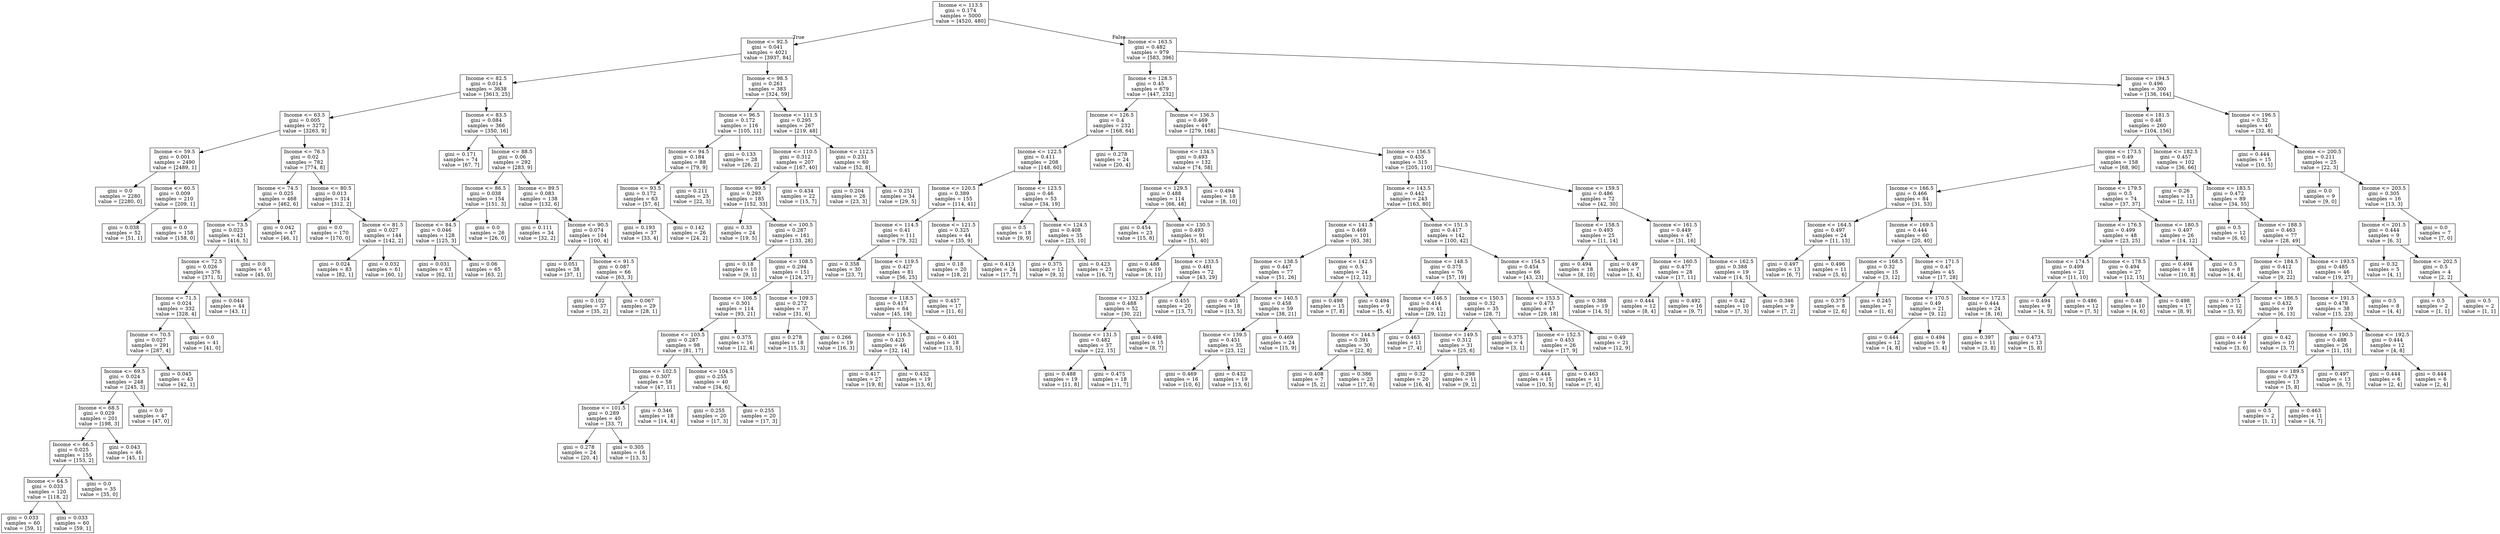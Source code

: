 digraph Tree {
node [shape=box] ;
0 [label="Income <= 113.5\ngini = 0.174\nsamples = 5000\nvalue = [4520, 480]"] ;
1 [label="Income <= 92.5\ngini = 0.041\nsamples = 4021\nvalue = [3937, 84]"] ;
0 -> 1 [labeldistance=2.5, labelangle=45, headlabel="True"] ;
2 [label="Income <= 82.5\ngini = 0.014\nsamples = 3638\nvalue = [3613, 25]"] ;
1 -> 2 ;
3 [label="Income <= 63.5\ngini = 0.005\nsamples = 3272\nvalue = [3263, 9]"] ;
2 -> 3 ;
4 [label="Income <= 59.5\ngini = 0.001\nsamples = 2490\nvalue = [2489, 1]"] ;
3 -> 4 ;
5 [label="gini = 0.0\nsamples = 2280\nvalue = [2280, 0]"] ;
4 -> 5 ;
6 [label="Income <= 60.5\ngini = 0.009\nsamples = 210\nvalue = [209, 1]"] ;
4 -> 6 ;
7 [label="gini = 0.038\nsamples = 52\nvalue = [51, 1]"] ;
6 -> 7 ;
8 [label="gini = 0.0\nsamples = 158\nvalue = [158, 0]"] ;
6 -> 8 ;
9 [label="Income <= 76.5\ngini = 0.02\nsamples = 782\nvalue = [774, 8]"] ;
3 -> 9 ;
10 [label="Income <= 74.5\ngini = 0.025\nsamples = 468\nvalue = [462, 6]"] ;
9 -> 10 ;
11 [label="Income <= 73.5\ngini = 0.023\nsamples = 421\nvalue = [416, 5]"] ;
10 -> 11 ;
12 [label="Income <= 72.5\ngini = 0.026\nsamples = 376\nvalue = [371, 5]"] ;
11 -> 12 ;
13 [label="Income <= 71.5\ngini = 0.024\nsamples = 332\nvalue = [328, 4]"] ;
12 -> 13 ;
14 [label="Income <= 70.5\ngini = 0.027\nsamples = 291\nvalue = [287, 4]"] ;
13 -> 14 ;
15 [label="Income <= 69.5\ngini = 0.024\nsamples = 248\nvalue = [245, 3]"] ;
14 -> 15 ;
16 [label="Income <= 68.5\ngini = 0.029\nsamples = 201\nvalue = [198, 3]"] ;
15 -> 16 ;
17 [label="Income <= 66.5\ngini = 0.025\nsamples = 155\nvalue = [153, 2]"] ;
16 -> 17 ;
18 [label="Income <= 64.5\ngini = 0.033\nsamples = 120\nvalue = [118, 2]"] ;
17 -> 18 ;
19 [label="gini = 0.033\nsamples = 60\nvalue = [59, 1]"] ;
18 -> 19 ;
20 [label="gini = 0.033\nsamples = 60\nvalue = [59, 1]"] ;
18 -> 20 ;
21 [label="gini = 0.0\nsamples = 35\nvalue = [35, 0]"] ;
17 -> 21 ;
22 [label="gini = 0.043\nsamples = 46\nvalue = [45, 1]"] ;
16 -> 22 ;
23 [label="gini = 0.0\nsamples = 47\nvalue = [47, 0]"] ;
15 -> 23 ;
24 [label="gini = 0.045\nsamples = 43\nvalue = [42, 1]"] ;
14 -> 24 ;
25 [label="gini = 0.0\nsamples = 41\nvalue = [41, 0]"] ;
13 -> 25 ;
26 [label="gini = 0.044\nsamples = 44\nvalue = [43, 1]"] ;
12 -> 26 ;
27 [label="gini = 0.0\nsamples = 45\nvalue = [45, 0]"] ;
11 -> 27 ;
28 [label="gini = 0.042\nsamples = 47\nvalue = [46, 1]"] ;
10 -> 28 ;
29 [label="Income <= 80.5\ngini = 0.013\nsamples = 314\nvalue = [312, 2]"] ;
9 -> 29 ;
30 [label="gini = 0.0\nsamples = 170\nvalue = [170, 0]"] ;
29 -> 30 ;
31 [label="Income <= 81.5\ngini = 0.027\nsamples = 144\nvalue = [142, 2]"] ;
29 -> 31 ;
32 [label="gini = 0.024\nsamples = 83\nvalue = [82, 1]"] ;
31 -> 32 ;
33 [label="gini = 0.032\nsamples = 61\nvalue = [60, 1]"] ;
31 -> 33 ;
34 [label="Income <= 83.5\ngini = 0.084\nsamples = 366\nvalue = [350, 16]"] ;
2 -> 34 ;
35 [label="gini = 0.171\nsamples = 74\nvalue = [67, 7]"] ;
34 -> 35 ;
36 [label="Income <= 88.5\ngini = 0.06\nsamples = 292\nvalue = [283, 9]"] ;
34 -> 36 ;
37 [label="Income <= 86.5\ngini = 0.038\nsamples = 154\nvalue = [151, 3]"] ;
36 -> 37 ;
38 [label="Income <= 84.5\ngini = 0.046\nsamples = 128\nvalue = [125, 3]"] ;
37 -> 38 ;
39 [label="gini = 0.031\nsamples = 63\nvalue = [62, 1]"] ;
38 -> 39 ;
40 [label="gini = 0.06\nsamples = 65\nvalue = [63, 2]"] ;
38 -> 40 ;
41 [label="gini = 0.0\nsamples = 26\nvalue = [26, 0]"] ;
37 -> 41 ;
42 [label="Income <= 89.5\ngini = 0.083\nsamples = 138\nvalue = [132, 6]"] ;
36 -> 42 ;
43 [label="gini = 0.111\nsamples = 34\nvalue = [32, 2]"] ;
42 -> 43 ;
44 [label="Income <= 90.5\ngini = 0.074\nsamples = 104\nvalue = [100, 4]"] ;
42 -> 44 ;
45 [label="gini = 0.051\nsamples = 38\nvalue = [37, 1]"] ;
44 -> 45 ;
46 [label="Income <= 91.5\ngini = 0.087\nsamples = 66\nvalue = [63, 3]"] ;
44 -> 46 ;
47 [label="gini = 0.102\nsamples = 37\nvalue = [35, 2]"] ;
46 -> 47 ;
48 [label="gini = 0.067\nsamples = 29\nvalue = [28, 1]"] ;
46 -> 48 ;
49 [label="Income <= 98.5\ngini = 0.261\nsamples = 383\nvalue = [324, 59]"] ;
1 -> 49 ;
50 [label="Income <= 96.5\ngini = 0.172\nsamples = 116\nvalue = [105, 11]"] ;
49 -> 50 ;
51 [label="Income <= 94.5\ngini = 0.184\nsamples = 88\nvalue = [79, 9]"] ;
50 -> 51 ;
52 [label="Income <= 93.5\ngini = 0.172\nsamples = 63\nvalue = [57, 6]"] ;
51 -> 52 ;
53 [label="gini = 0.193\nsamples = 37\nvalue = [33, 4]"] ;
52 -> 53 ;
54 [label="gini = 0.142\nsamples = 26\nvalue = [24, 2]"] ;
52 -> 54 ;
55 [label="gini = 0.211\nsamples = 25\nvalue = [22, 3]"] ;
51 -> 55 ;
56 [label="gini = 0.133\nsamples = 28\nvalue = [26, 2]"] ;
50 -> 56 ;
57 [label="Income <= 111.5\ngini = 0.295\nsamples = 267\nvalue = [219, 48]"] ;
49 -> 57 ;
58 [label="Income <= 110.5\ngini = 0.312\nsamples = 207\nvalue = [167, 40]"] ;
57 -> 58 ;
59 [label="Income <= 99.5\ngini = 0.293\nsamples = 185\nvalue = [152, 33]"] ;
58 -> 59 ;
60 [label="gini = 0.33\nsamples = 24\nvalue = [19, 5]"] ;
59 -> 60 ;
61 [label="Income <= 100.5\ngini = 0.287\nsamples = 161\nvalue = [133, 28]"] ;
59 -> 61 ;
62 [label="gini = 0.18\nsamples = 10\nvalue = [9, 1]"] ;
61 -> 62 ;
63 [label="Income <= 108.5\ngini = 0.294\nsamples = 151\nvalue = [124, 27]"] ;
61 -> 63 ;
64 [label="Income <= 106.5\ngini = 0.301\nsamples = 114\nvalue = [93, 21]"] ;
63 -> 64 ;
65 [label="Income <= 103.5\ngini = 0.287\nsamples = 98\nvalue = [81, 17]"] ;
64 -> 65 ;
66 [label="Income <= 102.5\ngini = 0.307\nsamples = 58\nvalue = [47, 11]"] ;
65 -> 66 ;
67 [label="Income <= 101.5\ngini = 0.289\nsamples = 40\nvalue = [33, 7]"] ;
66 -> 67 ;
68 [label="gini = 0.278\nsamples = 24\nvalue = [20, 4]"] ;
67 -> 68 ;
69 [label="gini = 0.305\nsamples = 16\nvalue = [13, 3]"] ;
67 -> 69 ;
70 [label="gini = 0.346\nsamples = 18\nvalue = [14, 4]"] ;
66 -> 70 ;
71 [label="Income <= 104.5\ngini = 0.255\nsamples = 40\nvalue = [34, 6]"] ;
65 -> 71 ;
72 [label="gini = 0.255\nsamples = 20\nvalue = [17, 3]"] ;
71 -> 72 ;
73 [label="gini = 0.255\nsamples = 20\nvalue = [17, 3]"] ;
71 -> 73 ;
74 [label="gini = 0.375\nsamples = 16\nvalue = [12, 4]"] ;
64 -> 74 ;
75 [label="Income <= 109.5\ngini = 0.272\nsamples = 37\nvalue = [31, 6]"] ;
63 -> 75 ;
76 [label="gini = 0.278\nsamples = 18\nvalue = [15, 3]"] ;
75 -> 76 ;
77 [label="gini = 0.266\nsamples = 19\nvalue = [16, 3]"] ;
75 -> 77 ;
78 [label="gini = 0.434\nsamples = 22\nvalue = [15, 7]"] ;
58 -> 78 ;
79 [label="Income <= 112.5\ngini = 0.231\nsamples = 60\nvalue = [52, 8]"] ;
57 -> 79 ;
80 [label="gini = 0.204\nsamples = 26\nvalue = [23, 3]"] ;
79 -> 80 ;
81 [label="gini = 0.251\nsamples = 34\nvalue = [29, 5]"] ;
79 -> 81 ;
82 [label="Income <= 163.5\ngini = 0.482\nsamples = 979\nvalue = [583, 396]"] ;
0 -> 82 [labeldistance=2.5, labelangle=-45, headlabel="False"] ;
83 [label="Income <= 128.5\ngini = 0.45\nsamples = 679\nvalue = [447, 232]"] ;
82 -> 83 ;
84 [label="Income <= 126.5\ngini = 0.4\nsamples = 232\nvalue = [168, 64]"] ;
83 -> 84 ;
85 [label="Income <= 122.5\ngini = 0.411\nsamples = 208\nvalue = [148, 60]"] ;
84 -> 85 ;
86 [label="Income <= 120.5\ngini = 0.389\nsamples = 155\nvalue = [114, 41]"] ;
85 -> 86 ;
87 [label="Income <= 114.5\ngini = 0.41\nsamples = 111\nvalue = [79, 32]"] ;
86 -> 87 ;
88 [label="gini = 0.358\nsamples = 30\nvalue = [23, 7]"] ;
87 -> 88 ;
89 [label="Income <= 119.5\ngini = 0.427\nsamples = 81\nvalue = [56, 25]"] ;
87 -> 89 ;
90 [label="Income <= 118.5\ngini = 0.417\nsamples = 64\nvalue = [45, 19]"] ;
89 -> 90 ;
91 [label="Income <= 116.5\ngini = 0.423\nsamples = 46\nvalue = [32, 14]"] ;
90 -> 91 ;
92 [label="gini = 0.417\nsamples = 27\nvalue = [19, 8]"] ;
91 -> 92 ;
93 [label="gini = 0.432\nsamples = 19\nvalue = [13, 6]"] ;
91 -> 93 ;
94 [label="gini = 0.401\nsamples = 18\nvalue = [13, 5]"] ;
90 -> 94 ;
95 [label="gini = 0.457\nsamples = 17\nvalue = [11, 6]"] ;
89 -> 95 ;
96 [label="Income <= 121.5\ngini = 0.325\nsamples = 44\nvalue = [35, 9]"] ;
86 -> 96 ;
97 [label="gini = 0.18\nsamples = 20\nvalue = [18, 2]"] ;
96 -> 97 ;
98 [label="gini = 0.413\nsamples = 24\nvalue = [17, 7]"] ;
96 -> 98 ;
99 [label="Income <= 123.5\ngini = 0.46\nsamples = 53\nvalue = [34, 19]"] ;
85 -> 99 ;
100 [label="gini = 0.5\nsamples = 18\nvalue = [9, 9]"] ;
99 -> 100 ;
101 [label="Income <= 124.5\ngini = 0.408\nsamples = 35\nvalue = [25, 10]"] ;
99 -> 101 ;
102 [label="gini = 0.375\nsamples = 12\nvalue = [9, 3]"] ;
101 -> 102 ;
103 [label="gini = 0.423\nsamples = 23\nvalue = [16, 7]"] ;
101 -> 103 ;
104 [label="gini = 0.278\nsamples = 24\nvalue = [20, 4]"] ;
84 -> 104 ;
105 [label="Income <= 136.5\ngini = 0.469\nsamples = 447\nvalue = [279, 168]"] ;
83 -> 105 ;
106 [label="Income <= 134.5\ngini = 0.493\nsamples = 132\nvalue = [74, 58]"] ;
105 -> 106 ;
107 [label="Income <= 129.5\ngini = 0.488\nsamples = 114\nvalue = [66, 48]"] ;
106 -> 107 ;
108 [label="gini = 0.454\nsamples = 23\nvalue = [15, 8]"] ;
107 -> 108 ;
109 [label="Income <= 130.5\ngini = 0.493\nsamples = 91\nvalue = [51, 40]"] ;
107 -> 109 ;
110 [label="gini = 0.488\nsamples = 19\nvalue = [8, 11]"] ;
109 -> 110 ;
111 [label="Income <= 133.5\ngini = 0.481\nsamples = 72\nvalue = [43, 29]"] ;
109 -> 111 ;
112 [label="Income <= 132.5\ngini = 0.488\nsamples = 52\nvalue = [30, 22]"] ;
111 -> 112 ;
113 [label="Income <= 131.5\ngini = 0.482\nsamples = 37\nvalue = [22, 15]"] ;
112 -> 113 ;
114 [label="gini = 0.488\nsamples = 19\nvalue = [11, 8]"] ;
113 -> 114 ;
115 [label="gini = 0.475\nsamples = 18\nvalue = [11, 7]"] ;
113 -> 115 ;
116 [label="gini = 0.498\nsamples = 15\nvalue = [8, 7]"] ;
112 -> 116 ;
117 [label="gini = 0.455\nsamples = 20\nvalue = [13, 7]"] ;
111 -> 117 ;
118 [label="gini = 0.494\nsamples = 18\nvalue = [8, 10]"] ;
106 -> 118 ;
119 [label="Income <= 156.5\ngini = 0.455\nsamples = 315\nvalue = [205, 110]"] ;
105 -> 119 ;
120 [label="Income <= 143.5\ngini = 0.442\nsamples = 243\nvalue = [163, 80]"] ;
119 -> 120 ;
121 [label="Income <= 141.5\ngini = 0.469\nsamples = 101\nvalue = [63, 38]"] ;
120 -> 121 ;
122 [label="Income <= 138.5\ngini = 0.447\nsamples = 77\nvalue = [51, 26]"] ;
121 -> 122 ;
123 [label="gini = 0.401\nsamples = 18\nvalue = [13, 5]"] ;
122 -> 123 ;
124 [label="Income <= 140.5\ngini = 0.458\nsamples = 59\nvalue = [38, 21]"] ;
122 -> 124 ;
125 [label="Income <= 139.5\ngini = 0.451\nsamples = 35\nvalue = [23, 12]"] ;
124 -> 125 ;
126 [label="gini = 0.469\nsamples = 16\nvalue = [10, 6]"] ;
125 -> 126 ;
127 [label="gini = 0.432\nsamples = 19\nvalue = [13, 6]"] ;
125 -> 127 ;
128 [label="gini = 0.469\nsamples = 24\nvalue = [15, 9]"] ;
124 -> 128 ;
129 [label="Income <= 142.5\ngini = 0.5\nsamples = 24\nvalue = [12, 12]"] ;
121 -> 129 ;
130 [label="gini = 0.498\nsamples = 15\nvalue = [7, 8]"] ;
129 -> 130 ;
131 [label="gini = 0.494\nsamples = 9\nvalue = [5, 4]"] ;
129 -> 131 ;
132 [label="Income <= 151.5\ngini = 0.417\nsamples = 142\nvalue = [100, 42]"] ;
120 -> 132 ;
133 [label="Income <= 148.5\ngini = 0.375\nsamples = 76\nvalue = [57, 19]"] ;
132 -> 133 ;
134 [label="Income <= 146.5\ngini = 0.414\nsamples = 41\nvalue = [29, 12]"] ;
133 -> 134 ;
135 [label="Income <= 144.5\ngini = 0.391\nsamples = 30\nvalue = [22, 8]"] ;
134 -> 135 ;
136 [label="gini = 0.408\nsamples = 7\nvalue = [5, 2]"] ;
135 -> 136 ;
137 [label="gini = 0.386\nsamples = 23\nvalue = [17, 6]"] ;
135 -> 137 ;
138 [label="gini = 0.463\nsamples = 11\nvalue = [7, 4]"] ;
134 -> 138 ;
139 [label="Income <= 150.5\ngini = 0.32\nsamples = 35\nvalue = [28, 7]"] ;
133 -> 139 ;
140 [label="Income <= 149.5\ngini = 0.312\nsamples = 31\nvalue = [25, 6]"] ;
139 -> 140 ;
141 [label="gini = 0.32\nsamples = 20\nvalue = [16, 4]"] ;
140 -> 141 ;
142 [label="gini = 0.298\nsamples = 11\nvalue = [9, 2]"] ;
140 -> 142 ;
143 [label="gini = 0.375\nsamples = 4\nvalue = [3, 1]"] ;
139 -> 143 ;
144 [label="Income <= 154.5\ngini = 0.454\nsamples = 66\nvalue = [43, 23]"] ;
132 -> 144 ;
145 [label="Income <= 153.5\ngini = 0.473\nsamples = 47\nvalue = [29, 18]"] ;
144 -> 145 ;
146 [label="Income <= 152.5\ngini = 0.453\nsamples = 26\nvalue = [17, 9]"] ;
145 -> 146 ;
147 [label="gini = 0.444\nsamples = 15\nvalue = [10, 5]"] ;
146 -> 147 ;
148 [label="gini = 0.463\nsamples = 11\nvalue = [7, 4]"] ;
146 -> 148 ;
149 [label="gini = 0.49\nsamples = 21\nvalue = [12, 9]"] ;
145 -> 149 ;
150 [label="gini = 0.388\nsamples = 19\nvalue = [14, 5]"] ;
144 -> 150 ;
151 [label="Income <= 159.5\ngini = 0.486\nsamples = 72\nvalue = [42, 30]"] ;
119 -> 151 ;
152 [label="Income <= 158.5\ngini = 0.493\nsamples = 25\nvalue = [11, 14]"] ;
151 -> 152 ;
153 [label="gini = 0.494\nsamples = 18\nvalue = [8, 10]"] ;
152 -> 153 ;
154 [label="gini = 0.49\nsamples = 7\nvalue = [3, 4]"] ;
152 -> 154 ;
155 [label="Income <= 161.5\ngini = 0.449\nsamples = 47\nvalue = [31, 16]"] ;
151 -> 155 ;
156 [label="Income <= 160.5\ngini = 0.477\nsamples = 28\nvalue = [17, 11]"] ;
155 -> 156 ;
157 [label="gini = 0.444\nsamples = 12\nvalue = [8, 4]"] ;
156 -> 157 ;
158 [label="gini = 0.492\nsamples = 16\nvalue = [9, 7]"] ;
156 -> 158 ;
159 [label="Income <= 162.5\ngini = 0.388\nsamples = 19\nvalue = [14, 5]"] ;
155 -> 159 ;
160 [label="gini = 0.42\nsamples = 10\nvalue = [7, 3]"] ;
159 -> 160 ;
161 [label="gini = 0.346\nsamples = 9\nvalue = [7, 2]"] ;
159 -> 161 ;
162 [label="Income <= 194.5\ngini = 0.496\nsamples = 300\nvalue = [136, 164]"] ;
82 -> 162 ;
163 [label="Income <= 181.5\ngini = 0.48\nsamples = 260\nvalue = [104, 156]"] ;
162 -> 163 ;
164 [label="Income <= 173.5\ngini = 0.49\nsamples = 158\nvalue = [68, 90]"] ;
163 -> 164 ;
165 [label="Income <= 166.5\ngini = 0.466\nsamples = 84\nvalue = [31, 53]"] ;
164 -> 165 ;
166 [label="Income <= 164.5\ngini = 0.497\nsamples = 24\nvalue = [11, 13]"] ;
165 -> 166 ;
167 [label="gini = 0.497\nsamples = 13\nvalue = [6, 7]"] ;
166 -> 167 ;
168 [label="gini = 0.496\nsamples = 11\nvalue = [5, 6]"] ;
166 -> 168 ;
169 [label="Income <= 169.5\ngini = 0.444\nsamples = 60\nvalue = [20, 40]"] ;
165 -> 169 ;
170 [label="Income <= 168.5\ngini = 0.32\nsamples = 15\nvalue = [3, 12]"] ;
169 -> 170 ;
171 [label="gini = 0.375\nsamples = 8\nvalue = [2, 6]"] ;
170 -> 171 ;
172 [label="gini = 0.245\nsamples = 7\nvalue = [1, 6]"] ;
170 -> 172 ;
173 [label="Income <= 171.5\ngini = 0.47\nsamples = 45\nvalue = [17, 28]"] ;
169 -> 173 ;
174 [label="Income <= 170.5\ngini = 0.49\nsamples = 21\nvalue = [9, 12]"] ;
173 -> 174 ;
175 [label="gini = 0.444\nsamples = 12\nvalue = [4, 8]"] ;
174 -> 175 ;
176 [label="gini = 0.494\nsamples = 9\nvalue = [5, 4]"] ;
174 -> 176 ;
177 [label="Income <= 172.5\ngini = 0.444\nsamples = 24\nvalue = [8, 16]"] ;
173 -> 177 ;
178 [label="gini = 0.397\nsamples = 11\nvalue = [3, 8]"] ;
177 -> 178 ;
179 [label="gini = 0.473\nsamples = 13\nvalue = [5, 8]"] ;
177 -> 179 ;
180 [label="Income <= 179.5\ngini = 0.5\nsamples = 74\nvalue = [37, 37]"] ;
164 -> 180 ;
181 [label="Income <= 176.5\ngini = 0.499\nsamples = 48\nvalue = [23, 25]"] ;
180 -> 181 ;
182 [label="Income <= 174.5\ngini = 0.499\nsamples = 21\nvalue = [11, 10]"] ;
181 -> 182 ;
183 [label="gini = 0.494\nsamples = 9\nvalue = [4, 5]"] ;
182 -> 183 ;
184 [label="gini = 0.486\nsamples = 12\nvalue = [7, 5]"] ;
182 -> 184 ;
185 [label="Income <= 178.5\ngini = 0.494\nsamples = 27\nvalue = [12, 15]"] ;
181 -> 185 ;
186 [label="gini = 0.48\nsamples = 10\nvalue = [4, 6]"] ;
185 -> 186 ;
187 [label="gini = 0.498\nsamples = 17\nvalue = [8, 9]"] ;
185 -> 187 ;
188 [label="Income <= 180.5\ngini = 0.497\nsamples = 26\nvalue = [14, 12]"] ;
180 -> 188 ;
189 [label="gini = 0.494\nsamples = 18\nvalue = [10, 8]"] ;
188 -> 189 ;
190 [label="gini = 0.5\nsamples = 8\nvalue = [4, 4]"] ;
188 -> 190 ;
191 [label="Income <= 182.5\ngini = 0.457\nsamples = 102\nvalue = [36, 66]"] ;
163 -> 191 ;
192 [label="gini = 0.26\nsamples = 13\nvalue = [2, 11]"] ;
191 -> 192 ;
193 [label="Income <= 183.5\ngini = 0.472\nsamples = 89\nvalue = [34, 55]"] ;
191 -> 193 ;
194 [label="gini = 0.5\nsamples = 12\nvalue = [6, 6]"] ;
193 -> 194 ;
195 [label="Income <= 188.5\ngini = 0.463\nsamples = 77\nvalue = [28, 49]"] ;
193 -> 195 ;
196 [label="Income <= 184.5\ngini = 0.412\nsamples = 31\nvalue = [9, 22]"] ;
195 -> 196 ;
197 [label="gini = 0.375\nsamples = 12\nvalue = [3, 9]"] ;
196 -> 197 ;
198 [label="Income <= 186.5\ngini = 0.432\nsamples = 19\nvalue = [6, 13]"] ;
196 -> 198 ;
199 [label="gini = 0.444\nsamples = 9\nvalue = [3, 6]"] ;
198 -> 199 ;
200 [label="gini = 0.42\nsamples = 10\nvalue = [3, 7]"] ;
198 -> 200 ;
201 [label="Income <= 193.5\ngini = 0.485\nsamples = 46\nvalue = [19, 27]"] ;
195 -> 201 ;
202 [label="Income <= 191.5\ngini = 0.478\nsamples = 38\nvalue = [15, 23]"] ;
201 -> 202 ;
203 [label="Income <= 190.5\ngini = 0.488\nsamples = 26\nvalue = [11, 15]"] ;
202 -> 203 ;
204 [label="Income <= 189.5\ngini = 0.473\nsamples = 13\nvalue = [5, 8]"] ;
203 -> 204 ;
205 [label="gini = 0.5\nsamples = 2\nvalue = [1, 1]"] ;
204 -> 205 ;
206 [label="gini = 0.463\nsamples = 11\nvalue = [4, 7]"] ;
204 -> 206 ;
207 [label="gini = 0.497\nsamples = 13\nvalue = [6, 7]"] ;
203 -> 207 ;
208 [label="Income <= 192.5\ngini = 0.444\nsamples = 12\nvalue = [4, 8]"] ;
202 -> 208 ;
209 [label="gini = 0.444\nsamples = 6\nvalue = [2, 4]"] ;
208 -> 209 ;
210 [label="gini = 0.444\nsamples = 6\nvalue = [2, 4]"] ;
208 -> 210 ;
211 [label="gini = 0.5\nsamples = 8\nvalue = [4, 4]"] ;
201 -> 211 ;
212 [label="Income <= 196.5\ngini = 0.32\nsamples = 40\nvalue = [32, 8]"] ;
162 -> 212 ;
213 [label="gini = 0.444\nsamples = 15\nvalue = [10, 5]"] ;
212 -> 213 ;
214 [label="Income <= 200.5\ngini = 0.211\nsamples = 25\nvalue = [22, 3]"] ;
212 -> 214 ;
215 [label="gini = 0.0\nsamples = 9\nvalue = [9, 0]"] ;
214 -> 215 ;
216 [label="Income <= 203.5\ngini = 0.305\nsamples = 16\nvalue = [13, 3]"] ;
214 -> 216 ;
217 [label="Income <= 201.5\ngini = 0.444\nsamples = 9\nvalue = [6, 3]"] ;
216 -> 217 ;
218 [label="gini = 0.32\nsamples = 5\nvalue = [4, 1]"] ;
217 -> 218 ;
219 [label="Income <= 202.5\ngini = 0.5\nsamples = 4\nvalue = [2, 2]"] ;
217 -> 219 ;
220 [label="gini = 0.5\nsamples = 2\nvalue = [1, 1]"] ;
219 -> 220 ;
221 [label="gini = 0.5\nsamples = 2\nvalue = [1, 1]"] ;
219 -> 221 ;
222 [label="gini = 0.0\nsamples = 7\nvalue = [7, 0]"] ;
216 -> 222 ;
}